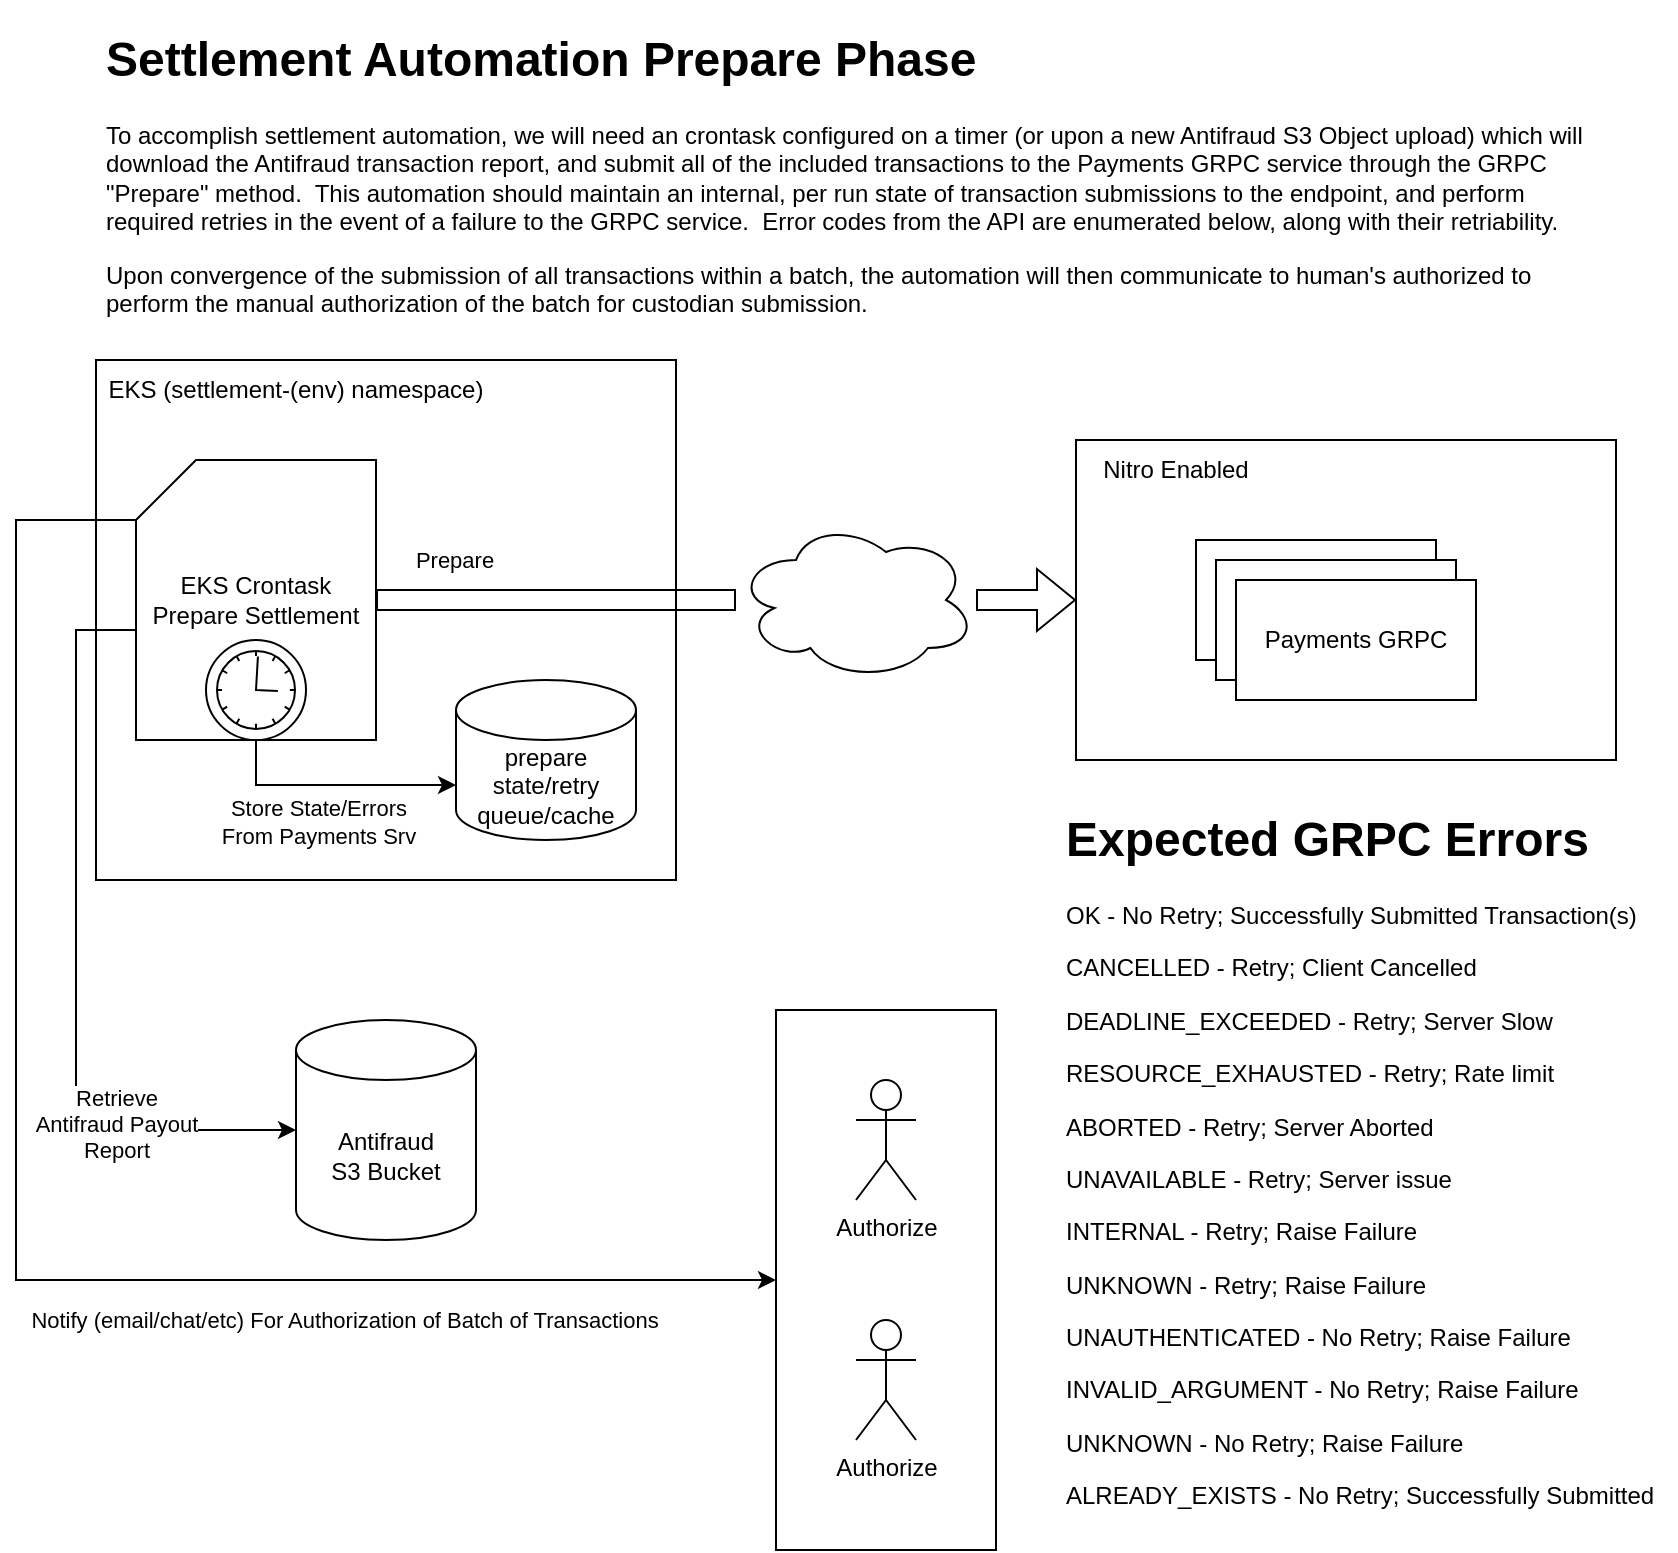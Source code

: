 <mxfile version="15.6.8" type="device"><diagram id="0ulcYMOeKPmOWq1jyr-O" name="Page-1"><mxGraphModel dx="1418" dy="799" grid="1" gridSize="10" guides="1" tooltips="1" connect="1" arrows="1" fold="1" page="1" pageScale="1" pageWidth="850" pageHeight="1100" math="0" shadow="0"><root><mxCell id="0"/><mxCell id="1" parent="0"/><mxCell id="ER5DpTxZytH5sf2Ulxzk-20" value="" style="rounded=0;whiteSpace=wrap;html=1;" vertex="1" parent="1"><mxGeometry x="390" y="655" width="110" height="270" as="geometry"/></mxCell><mxCell id="ER5DpTxZytH5sf2Ulxzk-10" value="" style="rounded=0;whiteSpace=wrap;html=1;" vertex="1" parent="1"><mxGeometry x="50" y="330" width="290" height="260" as="geometry"/></mxCell><mxCell id="ER5DpTxZytH5sf2Ulxzk-4" value="" style="rounded=0;whiteSpace=wrap;html=1;" vertex="1" parent="1"><mxGeometry x="540" y="370" width="270" height="160" as="geometry"/></mxCell><mxCell id="ER5DpTxZytH5sf2Ulxzk-1" value="" style="rounded=0;whiteSpace=wrap;html=1;" vertex="1" parent="1"><mxGeometry x="600" y="420" width="120" height="60" as="geometry"/></mxCell><mxCell id="ER5DpTxZytH5sf2Ulxzk-2" value="" style="rounded=0;whiteSpace=wrap;html=1;" vertex="1" parent="1"><mxGeometry x="610" y="430" width="120" height="60" as="geometry"/></mxCell><mxCell id="ER5DpTxZytH5sf2Ulxzk-3" value="Payments GRPC" style="rounded=0;whiteSpace=wrap;html=1;" vertex="1" parent="1"><mxGeometry x="620" y="440" width="120" height="60" as="geometry"/></mxCell><mxCell id="ER5DpTxZytH5sf2Ulxzk-5" value="Nitro Enabled" style="text;html=1;strokeColor=none;fillColor=none;align=center;verticalAlign=middle;whiteSpace=wrap;rounded=0;" vertex="1" parent="1"><mxGeometry x="540" y="370" width="100" height="30" as="geometry"/></mxCell><mxCell id="ER5DpTxZytH5sf2Ulxzk-23" style="edgeStyle=orthogonalEdgeStyle;rounded=0;orthogonalLoop=1;jettySize=auto;html=1;exitX=0.5;exitY=1;exitDx=0;exitDy=0;exitPerimeter=0;entryX=0;entryY=0;entryDx=0;entryDy=52.5;entryPerimeter=0;" edge="1" parent="1" source="ER5DpTxZytH5sf2Ulxzk-9" target="ER5DpTxZytH5sf2Ulxzk-22"><mxGeometry relative="1" as="geometry"/></mxCell><mxCell id="ER5DpTxZytH5sf2Ulxzk-26" value="Store State/Errors&lt;br&gt;From Payments Srv" style="edgeLabel;html=1;align=center;verticalAlign=middle;resizable=0;points=[];" vertex="1" connectable="0" parent="ER5DpTxZytH5sf2Ulxzk-23"><mxGeometry x="-0.127" y="-3" relative="1" as="geometry"><mxPoint y="15" as="offset"/></mxGeometry></mxCell><mxCell id="ER5DpTxZytH5sf2Ulxzk-24" style="edgeStyle=orthogonalEdgeStyle;rounded=0;orthogonalLoop=1;jettySize=auto;html=1;exitX=0;exitY=0;exitDx=0;exitDy=85;exitPerimeter=0;entryX=0;entryY=0.5;entryDx=0;entryDy=0;entryPerimeter=0;" edge="1" parent="1" source="ER5DpTxZytH5sf2Ulxzk-9" target="ER5DpTxZytH5sf2Ulxzk-12"><mxGeometry relative="1" as="geometry"><Array as="points"><mxPoint x="40" y="465"/><mxPoint x="40" y="715"/></Array></mxGeometry></mxCell><mxCell id="ER5DpTxZytH5sf2Ulxzk-25" value="Retrieve&lt;br&gt;Antifraud Payout&lt;br&gt;Report" style="edgeLabel;html=1;align=center;verticalAlign=middle;resizable=0;points=[];" vertex="1" connectable="0" parent="ER5DpTxZytH5sf2Ulxzk-24"><mxGeometry x="0.538" y="3" relative="1" as="geometry"><mxPoint as="offset"/></mxGeometry></mxCell><mxCell id="ER5DpTxZytH5sf2Ulxzk-30" style="edgeStyle=orthogonalEdgeStyle;rounded=0;orthogonalLoop=1;jettySize=auto;html=1;exitX=0;exitY=0;exitDx=0;exitDy=30;exitPerimeter=0;entryX=0;entryY=0.5;entryDx=0;entryDy=0;" edge="1" parent="1" source="ER5DpTxZytH5sf2Ulxzk-9" target="ER5DpTxZytH5sf2Ulxzk-20"><mxGeometry relative="1" as="geometry"><Array as="points"><mxPoint x="10" y="410"/><mxPoint x="10" y="790"/></Array></mxGeometry></mxCell><mxCell id="ER5DpTxZytH5sf2Ulxzk-31" value="Notify (email/chat/etc) For Authorization of Batch of Transactions" style="edgeLabel;html=1;align=center;verticalAlign=middle;resizable=0;points=[];" vertex="1" connectable="0" parent="ER5DpTxZytH5sf2Ulxzk-30"><mxGeometry x="0.473" y="1" relative="1" as="geometry"><mxPoint y="21" as="offset"/></mxGeometry></mxCell><mxCell id="ER5DpTxZytH5sf2Ulxzk-9" value="EKS Crontask&lt;br&gt;Prepare Settlement" style="shape=card;whiteSpace=wrap;html=1;" vertex="1" parent="1"><mxGeometry x="70" y="380" width="120" height="140" as="geometry"/></mxCell><mxCell id="ER5DpTxZytH5sf2Ulxzk-7" value="" style="points=[[0.145,0.145,0],[0.5,0,0],[0.855,0.145,0],[1,0.5,0],[0.855,0.855,0],[0.5,1,0],[0.145,0.855,0],[0,0.5,0]];shape=mxgraph.bpmn.event;html=1;verticalLabelPosition=bottom;labelBackgroundColor=#ffffff;verticalAlign=top;align=center;perimeter=ellipsePerimeter;outlineConnect=0;aspect=fixed;outline=standard;symbol=timer;" vertex="1" parent="1"><mxGeometry x="105" y="470" width="50" height="50" as="geometry"/></mxCell><mxCell id="ER5DpTxZytH5sf2Ulxzk-11" value="EKS (settlement-(env) namespace)" style="text;html=1;strokeColor=none;fillColor=none;align=center;verticalAlign=middle;whiteSpace=wrap;rounded=0;" vertex="1" parent="1"><mxGeometry x="50" y="330" width="200" height="30" as="geometry"/></mxCell><mxCell id="ER5DpTxZytH5sf2Ulxzk-12" value="Antifraud&lt;br&gt;S3 Bucket" style="shape=cylinder3;whiteSpace=wrap;html=1;boundedLbl=1;backgroundOutline=1;size=15;" vertex="1" parent="1"><mxGeometry x="150" y="660" width="90" height="110" as="geometry"/></mxCell><mxCell id="ER5DpTxZytH5sf2Ulxzk-14" value="&lt;h1&gt;Settlement Automation Prepare Phase&lt;/h1&gt;&lt;p&gt;To accomplish settlement automation, we will need an crontask configured on a timer (or upon a new Antifraud S3 Object upload) which will download the Antifraud transaction report, and submit all of the included transactions to the Payments GRPC service through the GRPC &quot;Prepare&quot; method.&amp;nbsp; This automation should maintain an internal, per run state of transaction submissions to the endpoint, and perform required retries in the event of a failure to the GRPC service.&amp;nbsp; Error codes from the API are enumerated below, along with their retriability.&lt;/p&gt;&lt;p&gt;Upon convergence of the submission of all transactions within a batch, the automation will then communicate to human's authorized to perform the manual authorization of the batch for custodian submission.&lt;/p&gt;" style="text;html=1;strokeColor=none;fillColor=none;spacing=5;spacingTop=-20;whiteSpace=wrap;overflow=hidden;rounded=0;" vertex="1" parent="1"><mxGeometry x="50" y="160" width="760" height="150" as="geometry"/></mxCell><mxCell id="ER5DpTxZytH5sf2Ulxzk-15" value="" style="shape=flexArrow;endArrow=classic;html=1;rounded=0;exitX=1;exitY=0.5;exitDx=0;exitDy=0;exitPerimeter=0;entryX=0;entryY=0.5;entryDx=0;entryDy=0;startArrow=none;" edge="1" parent="1" source="ER5DpTxZytH5sf2Ulxzk-6" target="ER5DpTxZytH5sf2Ulxzk-4"><mxGeometry width="50" height="50" relative="1" as="geometry"><mxPoint x="400" y="440" as="sourcePoint"/><mxPoint x="450" y="390" as="targetPoint"/></mxGeometry></mxCell><mxCell id="ER5DpTxZytH5sf2Ulxzk-18" value="Authorize" style="shape=umlActor;verticalLabelPosition=bottom;verticalAlign=top;html=1;outlineConnect=0;" vertex="1" parent="1"><mxGeometry x="430" y="690" width="30" height="60" as="geometry"/></mxCell><mxCell id="ER5DpTxZytH5sf2Ulxzk-19" value="Authorize" style="shape=umlActor;verticalLabelPosition=bottom;verticalAlign=top;html=1;outlineConnect=0;" vertex="1" parent="1"><mxGeometry x="430" y="810" width="30" height="60" as="geometry"/></mxCell><mxCell id="ER5DpTxZytH5sf2Ulxzk-22" value="prepare state/retry&lt;br&gt;queue/cache" style="shape=cylinder3;whiteSpace=wrap;html=1;boundedLbl=1;backgroundOutline=1;size=15;" vertex="1" parent="1"><mxGeometry x="230" y="490" width="90" height="80" as="geometry"/></mxCell><mxCell id="ER5DpTxZytH5sf2Ulxzk-6" value="" style="ellipse;shape=cloud;whiteSpace=wrap;html=1;" vertex="1" parent="1"><mxGeometry x="370" y="410" width="120" height="80" as="geometry"/></mxCell><mxCell id="ER5DpTxZytH5sf2Ulxzk-28" value="" style="shape=flexArrow;endArrow=none;html=1;rounded=0;exitX=1;exitY=0.5;exitDx=0;exitDy=0;exitPerimeter=0;entryX=0;entryY=0.5;entryDx=0;entryDy=0;" edge="1" parent="1" source="ER5DpTxZytH5sf2Ulxzk-9" target="ER5DpTxZytH5sf2Ulxzk-6"><mxGeometry width="50" height="50" relative="1" as="geometry"><mxPoint x="190" y="450" as="sourcePoint"/><mxPoint x="540" y="450" as="targetPoint"/></mxGeometry></mxCell><mxCell id="ER5DpTxZytH5sf2Ulxzk-29" value="Prepare" style="edgeLabel;html=1;align=center;verticalAlign=middle;resizable=0;points=[];" vertex="1" connectable="0" parent="ER5DpTxZytH5sf2Ulxzk-28"><mxGeometry x="-0.451" y="3" relative="1" as="geometry"><mxPoint x="-11" y="-17" as="offset"/></mxGeometry></mxCell><mxCell id="ER5DpTxZytH5sf2Ulxzk-34" value="&lt;h1&gt;Expected GRPC Errors&lt;/h1&gt;&lt;p&gt;OK - No Retry; Successfully Submitted Transaction(s)&lt;/p&gt;&lt;p&gt;CANCELLED - Retry; Client Cancelled&lt;/p&gt;&lt;p&gt;DEADLINE_EXCEEDED - Retry; Server Slow&lt;/p&gt;&lt;p&gt;RESOURCE_EXHAUSTED - Retry; Rate limit&lt;/p&gt;&lt;p&gt;ABORTED - Retry; Server Aborted&lt;/p&gt;&lt;p&gt;UNAVAILABLE - Retry; Server issue&lt;/p&gt;&lt;p&gt;INTERNAL - Retry; Raise Failure&lt;/p&gt;&lt;p&gt;UNKNOWN - Retry; Raise Failure&lt;/p&gt;&lt;p&gt;UNAUTHENTICATED - No Retry; Raise Failure&lt;/p&gt;&lt;p&gt;INVALID_ARGUMENT - No Retry; Raise Failure&lt;/p&gt;&lt;p&gt;UNKNOWN - No Retry; Raise Failure&lt;/p&gt;&lt;p&gt;ALREADY_EXISTS - No Retry; Successfully Submitted&lt;/p&gt;" style="text;html=1;strokeColor=none;fillColor=none;spacing=5;spacingTop=-20;whiteSpace=wrap;overflow=hidden;rounded=0;" vertex="1" parent="1"><mxGeometry x="530" y="550" width="310" height="370" as="geometry"/></mxCell></root></mxGraphModel></diagram></mxfile>